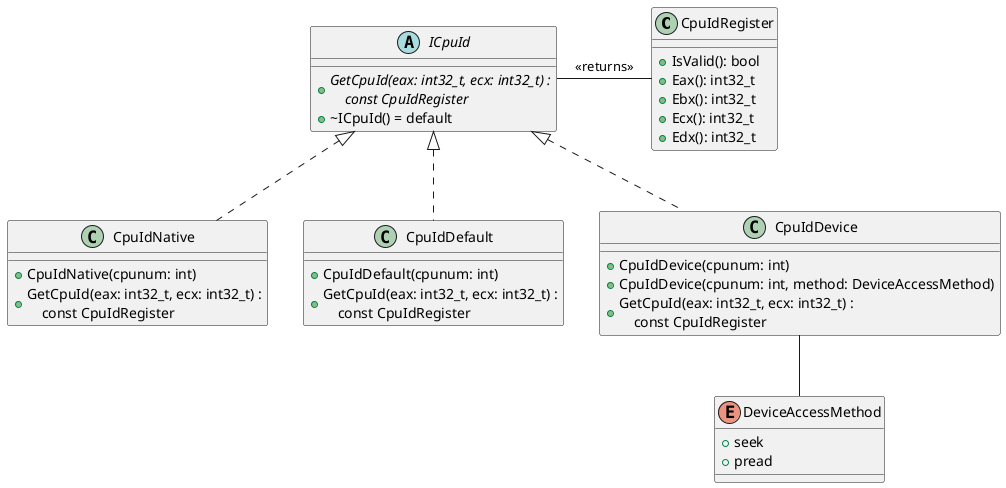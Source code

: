 @startuml ICpuId

class CpuIdRegister {
    +IsValid(): bool
    +Eax(): int32_t
    +Ebx(): int32_t
    +Ecx(): int32_t
    +Edx(): int32_t
}

abstract class ICpuId {
    +{abstract} GetCpuId(eax: int32_t, ecx: int32_t) :\n    const CpuIdRegister
    +~ICpuId() = default
}

ICpuId -r- CpuIdRegister : <<returns>>

class CpuIdNative {
    +CpuIdNative(cpunum: int)
    +GetCpuId(eax: int32_t, ecx: int32_t) :\n    const CpuIdRegister
}

class CpuIdDefault {
    +CpuIdDefault(cpunum: int)
    +GetCpuId(eax: int32_t, ecx: int32_t) :\n    const CpuIdRegister
}

enum DeviceAccessMethod {
    +seek
    +pread
}

class CpuIdDevice {
    +CpuIdDevice(cpunum: int)
    +CpuIdDevice(cpunum: int, method: DeviceAccessMethod)
    +GetCpuId(eax: int32_t, ecx: int32_t) :\n    const CpuIdRegister
}

CpuIdDevice -d- DeviceAccessMethod

ICpuId <|.d. CpuIdNative
ICpuId <|.d. CpuIdDefault
ICpuId <|.d. CpuIdDevice

@enduml
